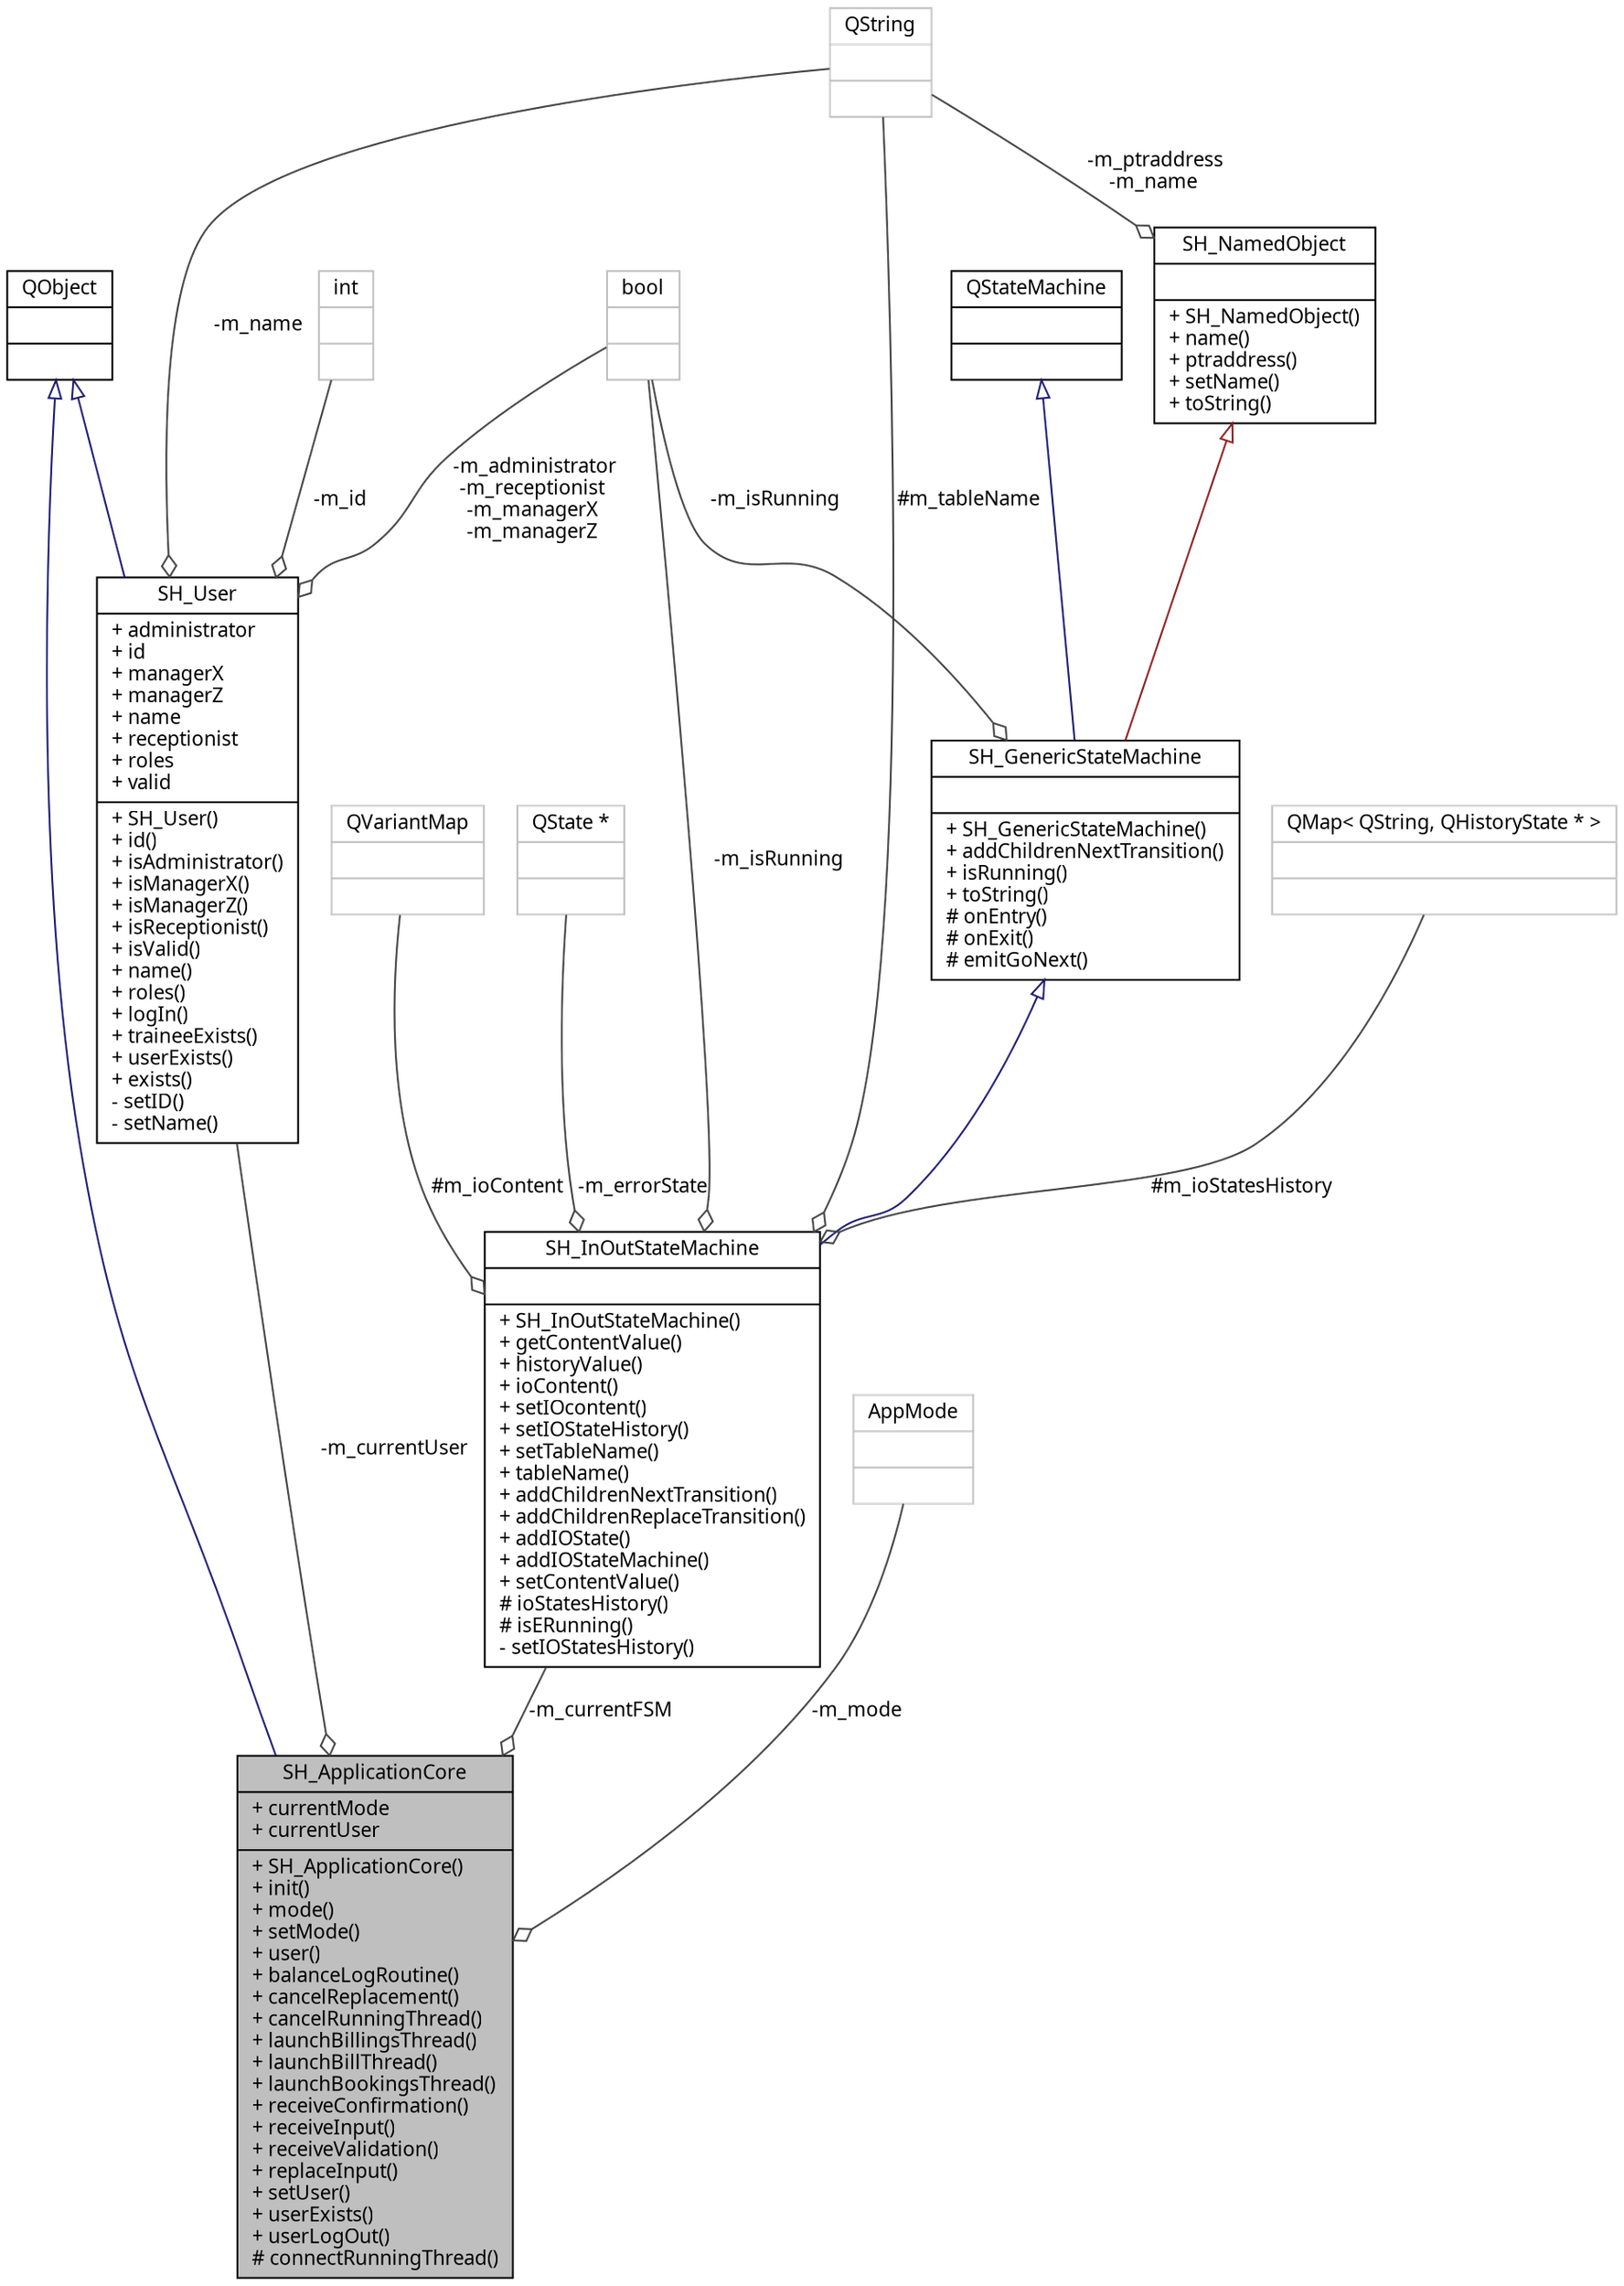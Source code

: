 digraph "SH_ApplicationCore"
{
 // INTERACTIVE_SVG=YES
  bgcolor="transparent";
  edge [fontname="Verdana",fontsize="11",labelfontname="Verdana",labelfontsize="11"];
  node [fontname="Verdana",fontsize="11",shape=record];
  Node1 [label="{SH_ApplicationCore\n|+ currentMode\l+ currentUser\l|+ SH_ApplicationCore()\l+ init()\l+ mode()\l+ setMode()\l+ user()\l+ balanceLogRoutine()\l+ cancelReplacement()\l+ cancelRunningThread()\l+ launchBillingsThread()\l+ launchBillThread()\l+ launchBookingsThread()\l+ receiveConfirmation()\l+ receiveInput()\l+ receiveValidation()\l+ replaceInput()\l+ setUser()\l+ userExists()\l+ userLogOut()\l# connectRunningThread()\l}",height=0.2,width=0.4,color="black", fillcolor="grey75", style="filled" fontcolor="black"];
  Node2 -> Node1 [dir="back",color="midnightblue",fontsize="11",style="solid",arrowtail="onormal",fontname="Verdana"];
  Node2 [label="{QObject\n||}",height=0.2,width=0.4,color="black",URL="$classQObject.html"];
  Node3 -> Node1 [color="grey25",fontsize="11",style="solid",label=" -m_currentUser" ,arrowhead="odiamond",fontname="Verdana"];
  Node3 [label="{SH_User\n|+ administrator\l+ id\l+ managerX\l+ managerZ\l+ name\l+ receptionist\l+ roles\l+ valid\l|+ SH_User()\l+ id()\l+ isAdministrator()\l+ isManagerX()\l+ isManagerZ()\l+ isReceptionist()\l+ isValid()\l+ name()\l+ roles()\l+ logIn()\l+ traineeExists()\l+ userExists()\l+ exists()\l- setID()\l- setName()\l}",height=0.2,width=0.4,color="black",URL="$classSH__User.html"];
  Node2 -> Node3 [dir="back",color="midnightblue",fontsize="11",style="solid",arrowtail="onormal",fontname="Verdana"];
  Node4 -> Node3 [color="grey25",fontsize="11",style="solid",label=" -m_name" ,arrowhead="odiamond",fontname="Verdana"];
  Node4 [label="{QString\n||}",height=0.2,width=0.4,color="grey75"];
  Node5 -> Node3 [color="grey25",fontsize="11",style="solid",label=" -m_id" ,arrowhead="odiamond",fontname="Verdana"];
  Node5 [label="{int\n||}",height=0.2,width=0.4,color="grey75"];
  Node6 -> Node3 [color="grey25",fontsize="11",style="solid",label=" -m_administrator\n-m_receptionist\n-m_managerX\n-m_managerZ" ,arrowhead="odiamond",fontname="Verdana"];
  Node6 [label="{bool\n||}",height=0.2,width=0.4,color="grey75"];
  Node7 -> Node1 [color="grey25",fontsize="11",style="solid",label=" -m_currentFSM" ,arrowhead="odiamond",fontname="Verdana"];
  Node7 [label="{SH_InOutStateMachine\n||+ SH_InOutStateMachine()\l+ getContentValue()\l+ historyValue()\l+ ioContent()\l+ setIOcontent()\l+ setIOStateHistory()\l+ setTableName()\l+ tableName()\l+ addChildrenNextTransition()\l+ addChildrenReplaceTransition()\l+ addIOState()\l+ addIOStateMachine()\l+ setContentValue()\l# ioStatesHistory()\l# isERunning()\l- setIOStatesHistory()\l}",height=0.2,width=0.4,color="black",URL="$classSH__InOutStateMachine.html"];
  Node8 -> Node7 [dir="back",color="midnightblue",fontsize="11",style="solid",arrowtail="onormal",fontname="Verdana"];
  Node8 [label="{SH_GenericStateMachine\n||+ SH_GenericStateMachine()\l+ addChildrenNextTransition()\l+ isRunning()\l+ toString()\l# onEntry()\l# onExit()\l# emitGoNext()\l}",height=0.2,width=0.4,color="black",URL="$classSH__GenericStateMachine.html"];
  Node9 -> Node8 [dir="back",color="midnightblue",fontsize="11",style="solid",arrowtail="onormal",fontname="Verdana"];
  Node9 [label="{QStateMachine\n||}",height=0.2,width=0.4,color="black",URL="$classQStateMachine.html"];
  Node10 -> Node8 [dir="back",color="firebrick4",fontsize="11",style="solid",arrowtail="onormal",fontname="Verdana"];
  Node10 [label="{SH_NamedObject\n||+ SH_NamedObject()\l+ name()\l+ ptraddress()\l+ setName()\l+ toString()\l}",height=0.2,width=0.4,color="black",URL="$classSH__NamedObject.html"];
  Node4 -> Node10 [color="grey25",fontsize="11",style="solid",label=" -m_ptraddress\n-m_name" ,arrowhead="odiamond",fontname="Verdana"];
  Node6 -> Node8 [color="grey25",fontsize="11",style="solid",label=" -m_isRunning" ,arrowhead="odiamond",fontname="Verdana"];
  Node11 -> Node7 [color="grey25",fontsize="11",style="solid",label=" #m_ioStatesHistory" ,arrowhead="odiamond",fontname="Verdana"];
  Node11 [label="{QMap\< QString, QHistoryState * \>\n||}",height=0.2,width=0.4,color="grey75"];
  Node4 -> Node7 [color="grey25",fontsize="11",style="solid",label=" #m_tableName" ,arrowhead="odiamond",fontname="Verdana"];
  Node12 -> Node7 [color="grey25",fontsize="11",style="solid",label=" #m_ioContent" ,arrowhead="odiamond",fontname="Verdana"];
  Node12 [label="{QVariantMap\n||}",height=0.2,width=0.4,color="grey75"];
  Node13 -> Node7 [color="grey25",fontsize="11",style="solid",label=" -m_errorState" ,arrowhead="odiamond",fontname="Verdana"];
  Node13 [label="{QState *\n||}",height=0.2,width=0.4,color="grey75"];
  Node6 -> Node7 [color="grey25",fontsize="11",style="solid",label=" -m_isRunning" ,arrowhead="odiamond",fontname="Verdana"];
  Node14 -> Node1 [color="grey25",fontsize="11",style="solid",label=" -m_mode" ,arrowhead="odiamond",fontname="Verdana"];
  Node14 [label="{AppMode\n||}",height=0.2,width=0.4,color="grey75"];
}
